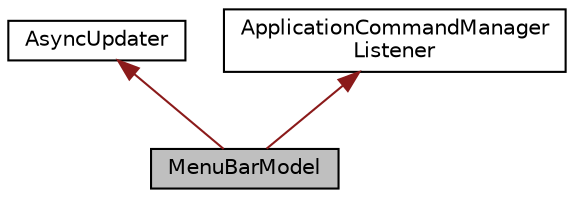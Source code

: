 digraph "MenuBarModel"
{
  bgcolor="transparent";
  edge [fontname="Helvetica",fontsize="10",labelfontname="Helvetica",labelfontsize="10"];
  node [fontname="Helvetica",fontsize="10",shape=record];
  Node0 [label="MenuBarModel",height=0.2,width=0.4,color="black", fillcolor="grey75", style="filled", fontcolor="black"];
  Node1 -> Node0 [dir="back",color="firebrick4",fontsize="10",style="solid",fontname="Helvetica"];
  Node1 [label="AsyncUpdater",height=0.2,width=0.4,color="black",URL="$classAsyncUpdater.html",tooltip="Has a callback method that is triggered asynchronously. "];
  Node2 -> Node0 [dir="back",color="firebrick4",fontsize="10",style="solid",fontname="Helvetica"];
  Node2 [label="ApplicationCommandManager\lListener",height=0.2,width=0.4,color="black",URL="$classApplicationCommandManagerListener.html",tooltip="A listener that receives callbacks from an ApplicationCommandManager when commands are invoked or the..."];
}
